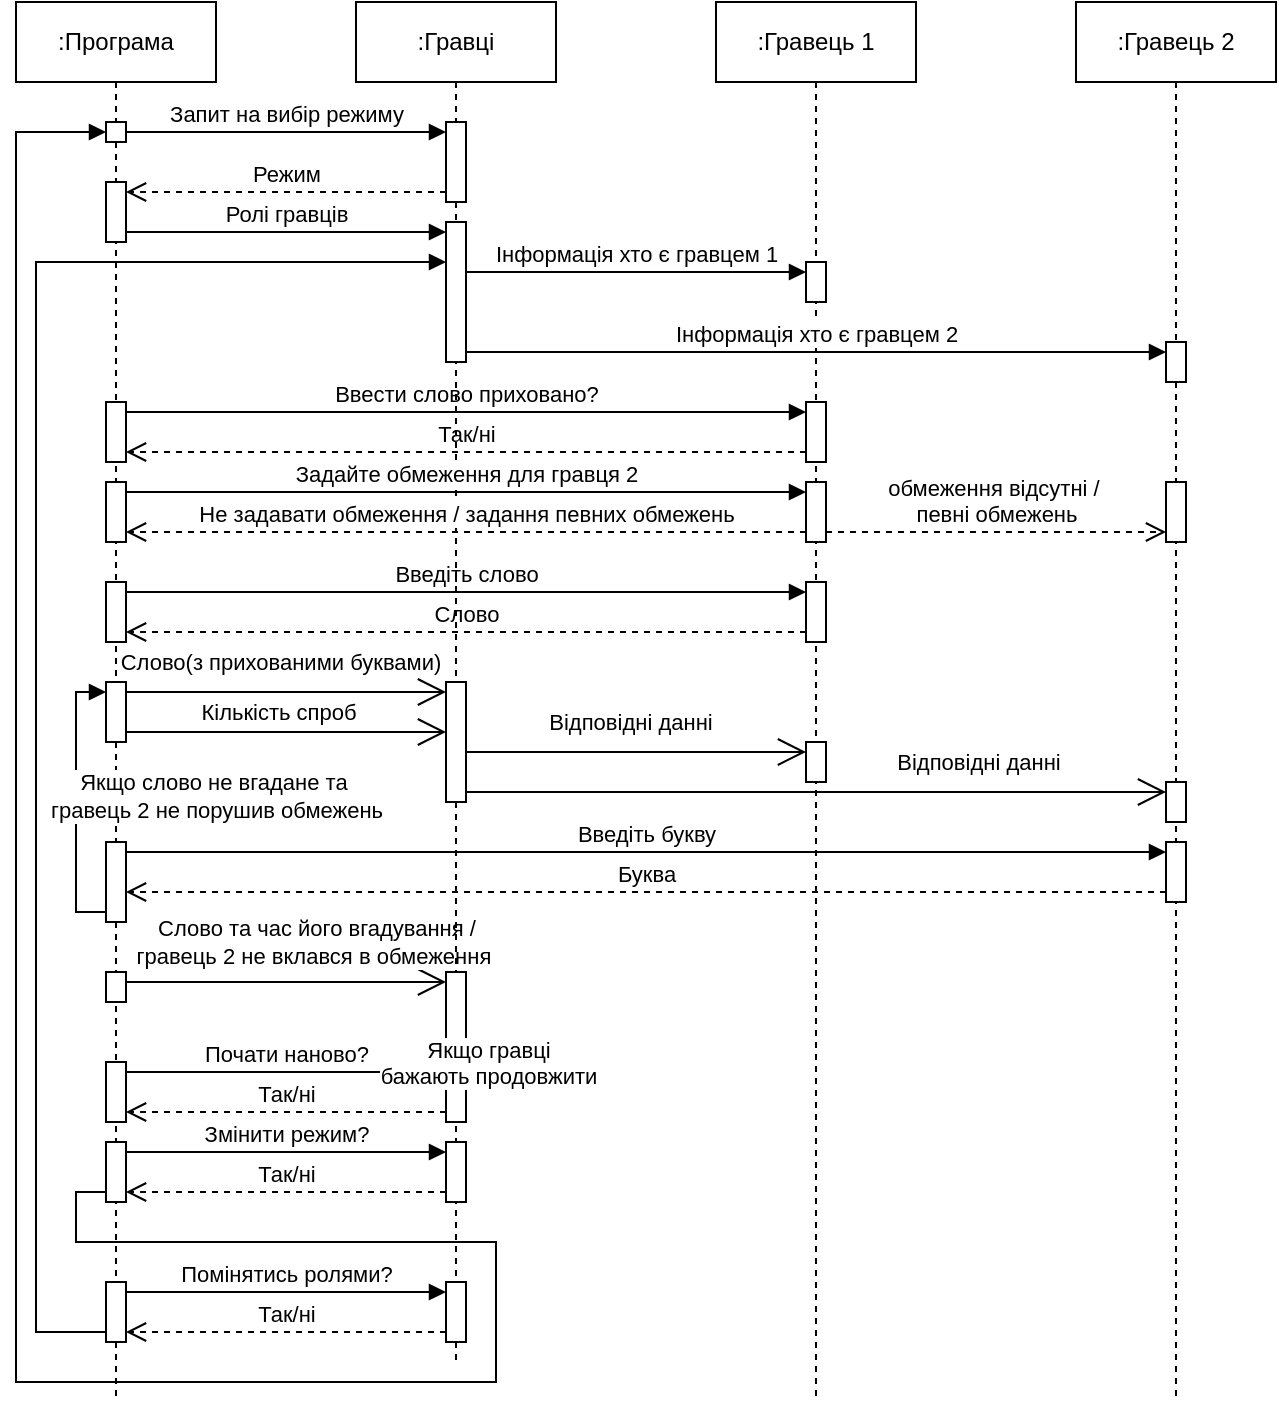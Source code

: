 <mxfile version="24.4.8" type="device">
  <diagram name="Сторінка-1" id="0VCBmnG4zSiHfN8LXRYG">
    <mxGraphModel dx="2117" dy="522" grid="1" gridSize="10" guides="1" tooltips="1" connect="1" arrows="1" fold="1" page="1" pageScale="1" pageWidth="827" pageHeight="1169" math="0" shadow="0">
      <root>
        <mxCell id="0" />
        <mxCell id="1" parent="0" />
        <mxCell id="ayO3ANBrundDGQWFW1yn-4" value=":Гравець 1" style="shape=umlLifeline;perimeter=lifelinePerimeter;whiteSpace=wrap;html=1;container=1;dropTarget=0;collapsible=0;recursiveResize=0;outlineConnect=0;portConstraint=eastwest;newEdgeStyle={&quot;curved&quot;:0,&quot;rounded&quot;:0};" parent="1" vertex="1">
          <mxGeometry x="140" y="10" width="100" height="700" as="geometry" />
        </mxCell>
        <mxCell id="ayO3ANBrundDGQWFW1yn-13" value="" style="html=1;points=[[0,0,0,0,5],[0,1,0,0,-5],[1,0,0,0,5],[1,1,0,0,-5]];perimeter=orthogonalPerimeter;outlineConnect=0;targetShapes=umlLifeline;portConstraint=eastwest;newEdgeStyle={&quot;curved&quot;:0,&quot;rounded&quot;:0};" parent="ayO3ANBrundDGQWFW1yn-4" vertex="1">
          <mxGeometry x="45" y="200" width="10" height="30" as="geometry" />
        </mxCell>
        <mxCell id="ayO3ANBrundDGQWFW1yn-22" value="" style="html=1;points=[[0,0,0,0,5],[0,1,0,0,-5],[1,0,0,0,5],[1,1,0,0,-5]];perimeter=orthogonalPerimeter;outlineConnect=0;targetShapes=umlLifeline;portConstraint=eastwest;newEdgeStyle={&quot;curved&quot;:0,&quot;rounded&quot;:0};" parent="ayO3ANBrundDGQWFW1yn-4" vertex="1">
          <mxGeometry x="45" y="290" width="10" height="30" as="geometry" />
        </mxCell>
        <mxCell id="HiNnipv75Am5VnsyB86V-12" value="" style="html=1;points=[[0,0,0,0,5],[0,1,0,0,-5],[1,0,0,0,5],[1,1,0,0,-5]];perimeter=orthogonalPerimeter;outlineConnect=0;targetShapes=umlLifeline;portConstraint=eastwest;newEdgeStyle={&quot;curved&quot;:0,&quot;rounded&quot;:0};" parent="ayO3ANBrundDGQWFW1yn-4" vertex="1">
          <mxGeometry x="45" y="130" width="10" height="20" as="geometry" />
        </mxCell>
        <mxCell id="HiNnipv75Am5VnsyB86V-27" value="" style="html=1;points=[[0,0,0,0,5],[0,1,0,0,-5],[1,0,0,0,5],[1,1,0,0,-5]];perimeter=orthogonalPerimeter;outlineConnect=0;targetShapes=umlLifeline;portConstraint=eastwest;newEdgeStyle={&quot;curved&quot;:0,&quot;rounded&quot;:0};" parent="ayO3ANBrundDGQWFW1yn-4" vertex="1">
          <mxGeometry x="45" y="240" width="10" height="30" as="geometry" />
        </mxCell>
        <mxCell id="HiNnipv75Am5VnsyB86V-34" value="" style="html=1;points=[[0,0,0,0,5],[0,1,0,0,-5],[1,0,0,0,5],[1,1,0,0,-5]];perimeter=orthogonalPerimeter;outlineConnect=0;targetShapes=umlLifeline;portConstraint=eastwest;newEdgeStyle={&quot;curved&quot;:0,&quot;rounded&quot;:0};" parent="ayO3ANBrundDGQWFW1yn-4" vertex="1">
          <mxGeometry x="45" y="370" width="10" height="20" as="geometry" />
        </mxCell>
        <mxCell id="ayO3ANBrundDGQWFW1yn-5" value=":Програма" style="shape=umlLifeline;perimeter=lifelinePerimeter;whiteSpace=wrap;html=1;container=1;dropTarget=0;collapsible=0;recursiveResize=0;outlineConnect=0;portConstraint=eastwest;newEdgeStyle={&quot;curved&quot;:0,&quot;rounded&quot;:0};" parent="1" vertex="1">
          <mxGeometry x="-210" y="10" width="100" height="700" as="geometry" />
        </mxCell>
        <mxCell id="HiNnipv75Am5VnsyB86V-8" value="" style="html=1;points=[[0,0,0,0,5],[0,1,0,0,-5],[1,0,0,0,5],[1,1,0,0,-5]];perimeter=orthogonalPerimeter;outlineConnect=0;targetShapes=umlLifeline;portConstraint=eastwest;newEdgeStyle={&quot;curved&quot;:0,&quot;rounded&quot;:0};" parent="ayO3ANBrundDGQWFW1yn-5" vertex="1">
          <mxGeometry x="45" y="90" width="10" height="30" as="geometry" />
        </mxCell>
        <mxCell id="HiNnipv75Am5VnsyB86V-23" value="" style="html=1;points=[[0,0,0,0,5],[0,1,0,0,-5],[1,0,0,0,5],[1,1,0,0,-5]];perimeter=orthogonalPerimeter;outlineConnect=0;targetShapes=umlLifeline;portConstraint=eastwest;newEdgeStyle={&quot;curved&quot;:0,&quot;rounded&quot;:0};" parent="ayO3ANBrundDGQWFW1yn-5" vertex="1">
          <mxGeometry x="45" y="200" width="10" height="30" as="geometry" />
        </mxCell>
        <mxCell id="HiNnipv75Am5VnsyB86V-26" value="" style="html=1;points=[[0,0,0,0,5],[0,1,0,0,-5],[1,0,0,0,5],[1,1,0,0,-5]];perimeter=orthogonalPerimeter;outlineConnect=0;targetShapes=umlLifeline;portConstraint=eastwest;newEdgeStyle={&quot;curved&quot;:0,&quot;rounded&quot;:0};" parent="ayO3ANBrundDGQWFW1yn-5" vertex="1">
          <mxGeometry x="45" y="240" width="10" height="30" as="geometry" />
        </mxCell>
        <mxCell id="ayO3ANBrundDGQWFW1yn-16" value="" style="html=1;points=[[0,0,0,0,5],[0,1,0,0,-5],[1,0,0,0,5],[1,1,0,0,-5]];perimeter=orthogonalPerimeter;outlineConnect=0;targetShapes=umlLifeline;portConstraint=eastwest;newEdgeStyle={&quot;curved&quot;:0,&quot;rounded&quot;:0};" parent="ayO3ANBrundDGQWFW1yn-5" vertex="1">
          <mxGeometry x="45" y="290" width="10" height="30" as="geometry" />
        </mxCell>
        <mxCell id="ayO3ANBrundDGQWFW1yn-28" value="" style="html=1;points=[[0,0,0,0,5],[0,1,0,0,-5],[1,0,0,0,5],[1,1,0,0,-5]];perimeter=orthogonalPerimeter;outlineConnect=0;targetShapes=umlLifeline;portConstraint=eastwest;newEdgeStyle={&quot;curved&quot;:0,&quot;rounded&quot;:0};" parent="ayO3ANBrundDGQWFW1yn-5" vertex="1">
          <mxGeometry x="45" y="420" width="10" height="40" as="geometry" />
        </mxCell>
        <mxCell id="HiNnipv75Am5VnsyB86V-32" value="" style="html=1;points=[[0,0,0,0,5],[0,1,0,0,-5],[1,0,0,0,5],[1,1,0,0,-5]];perimeter=orthogonalPerimeter;outlineConnect=0;targetShapes=umlLifeline;portConstraint=eastwest;newEdgeStyle={&quot;curved&quot;:0,&quot;rounded&quot;:0};" parent="ayO3ANBrundDGQWFW1yn-5" vertex="1">
          <mxGeometry x="45" y="340" width="10" height="30" as="geometry" />
        </mxCell>
        <mxCell id="ayO3ANBrundDGQWFW1yn-33" value="" style="html=1;verticalAlign=bottom;endArrow=block;curved=0;rounded=0;exitX=0;exitY=1;exitDx=0;exitDy=-5;exitPerimeter=0;entryX=0;entryY=0;entryDx=0;entryDy=5;entryPerimeter=0;" parent="ayO3ANBrundDGQWFW1yn-5" source="ayO3ANBrundDGQWFW1yn-28" target="HiNnipv75Am5VnsyB86V-32" edge="1">
          <mxGeometry x="-0.471" y="41" width="80" relative="1" as="geometry">
            <mxPoint x="-5" y="430" as="sourcePoint" />
            <mxPoint x="-40" y="470" as="targetPoint" />
            <Array as="points">
              <mxPoint x="30" y="455" />
              <mxPoint x="30" y="345" />
            </Array>
            <mxPoint x="1" y="10" as="offset" />
          </mxGeometry>
        </mxCell>
        <mxCell id="DVDMz_QT3QRfBL2Ckve8-11" value="Якщо слово&amp;nbsp;&lt;span style=&quot;background-color: initial;&quot;&gt;не&amp;nbsp;&lt;/span&gt;&lt;span style=&quot;background-color: initial;&quot;&gt;вгадане&amp;nbsp;&lt;/span&gt;&lt;span style=&quot;background-color: initial;&quot;&gt;та&amp;nbsp;&lt;/span&gt;&lt;div&gt;&lt;span style=&quot;background-color: initial;&quot;&gt;гравець 2 не&amp;nbsp;&lt;/span&gt;&lt;span style=&quot;background-color: initial;&quot;&gt;порушив обмежень&lt;/span&gt;&lt;/div&gt;" style="edgeLabel;html=1;align=center;verticalAlign=middle;resizable=0;points=[];" parent="ayO3ANBrundDGQWFW1yn-33" vertex="1" connectable="0">
          <mxGeometry x="-0.362" y="-2" relative="1" as="geometry">
            <mxPoint x="68" y="-29" as="offset" />
          </mxGeometry>
        </mxCell>
        <mxCell id="DVDMz_QT3QRfBL2Ckve8-5" value="" style="html=1;points=[[0,0,0,0,5],[0,1,0,0,-5],[1,0,0,0,5],[1,1,0,0,-5]];perimeter=orthogonalPerimeter;outlineConnect=0;targetShapes=umlLifeline;portConstraint=eastwest;newEdgeStyle={&quot;curved&quot;:0,&quot;rounded&quot;:0};direction=west;" parent="ayO3ANBrundDGQWFW1yn-5" vertex="1">
          <mxGeometry x="45" y="485" width="10" height="15" as="geometry" />
        </mxCell>
        <mxCell id="HiNnipv75Am5VnsyB86V-52" value="" style="html=1;points=[[0,0,0,0,5],[0,1,0,0,-5],[1,0,0,0,5],[1,1,0,0,-5]];perimeter=orthogonalPerimeter;outlineConnect=0;targetShapes=umlLifeline;portConstraint=eastwest;newEdgeStyle={&quot;curved&quot;:0,&quot;rounded&quot;:0};" parent="ayO3ANBrundDGQWFW1yn-5" vertex="1">
          <mxGeometry x="45" y="530" width="10" height="30" as="geometry" />
        </mxCell>
        <mxCell id="PEfSHEoAd59n0wqod7Ew-5" value="" style="html=1;points=[[0,0,0,0,5],[0,1,0,0,-5],[1,0,0,0,5],[1,1,0,0,-5]];perimeter=orthogonalPerimeter;outlineConnect=0;targetShapes=umlLifeline;portConstraint=eastwest;newEdgeStyle={&quot;curved&quot;:0,&quot;rounded&quot;:0};" parent="ayO3ANBrundDGQWFW1yn-5" vertex="1">
          <mxGeometry x="45" y="60" width="10" height="10" as="geometry" />
        </mxCell>
        <mxCell id="PEfSHEoAd59n0wqod7Ew-6" value="" style="html=1;points=[[0,0,0,0,5],[0,1,0,0,-5],[1,0,0,0,5],[1,1,0,0,-5]];perimeter=orthogonalPerimeter;outlineConnect=0;targetShapes=umlLifeline;portConstraint=eastwest;newEdgeStyle={&quot;curved&quot;:0,&quot;rounded&quot;:0};" parent="ayO3ANBrundDGQWFW1yn-5" vertex="1">
          <mxGeometry x="45" y="570" width="10" height="30" as="geometry" />
        </mxCell>
        <mxCell id="PEfSHEoAd59n0wqod7Ew-7" value="" style="html=1;points=[[0,0,0,0,5],[0,1,0,0,-5],[1,0,0,0,5],[1,1,0,0,-5]];perimeter=orthogonalPerimeter;outlineConnect=0;targetShapes=umlLifeline;portConstraint=eastwest;newEdgeStyle={&quot;curved&quot;:0,&quot;rounded&quot;:0};" parent="ayO3ANBrundDGQWFW1yn-5" vertex="1">
          <mxGeometry x="45" y="640" width="10" height="30" as="geometry" />
        </mxCell>
        <mxCell id="ayO3ANBrundDGQWFW1yn-6" value=":Гравець 2" style="shape=umlLifeline;perimeter=lifelinePerimeter;whiteSpace=wrap;html=1;container=1;dropTarget=0;collapsible=0;recursiveResize=0;outlineConnect=0;portConstraint=eastwest;newEdgeStyle={&quot;curved&quot;:0,&quot;rounded&quot;:0};" parent="1" vertex="1">
          <mxGeometry x="320" y="10" width="100" height="700" as="geometry" />
        </mxCell>
        <mxCell id="ayO3ANBrundDGQWFW1yn-29" value="" style="html=1;points=[[0,0,0,0,5],[0,1,0,0,-5],[1,0,0,0,5],[1,1,0,0,-5]];perimeter=orthogonalPerimeter;outlineConnect=0;targetShapes=umlLifeline;portConstraint=eastwest;newEdgeStyle={&quot;curved&quot;:0,&quot;rounded&quot;:0};" parent="ayO3ANBrundDGQWFW1yn-6" vertex="1">
          <mxGeometry x="45" y="420" width="10" height="30" as="geometry" />
        </mxCell>
        <mxCell id="HiNnipv75Am5VnsyB86V-18" value="" style="html=1;points=[[0,0,0,0,5],[0,1,0,0,-5],[1,0,0,0,5],[1,1,0,0,-5]];perimeter=orthogonalPerimeter;outlineConnect=0;targetShapes=umlLifeline;portConstraint=eastwest;newEdgeStyle={&quot;curved&quot;:0,&quot;rounded&quot;:0};" parent="ayO3ANBrundDGQWFW1yn-6" vertex="1">
          <mxGeometry x="45" y="170" width="10" height="20" as="geometry" />
        </mxCell>
        <mxCell id="HiNnipv75Am5VnsyB86V-30" value="" style="html=1;points=[[0,0,0,0,5],[0,1,0,0,-5],[1,0,0,0,5],[1,1,0,0,-5]];perimeter=orthogonalPerimeter;outlineConnect=0;targetShapes=umlLifeline;portConstraint=eastwest;newEdgeStyle={&quot;curved&quot;:0,&quot;rounded&quot;:0};" parent="ayO3ANBrundDGQWFW1yn-6" vertex="1">
          <mxGeometry x="45" y="240" width="10" height="30" as="geometry" />
        </mxCell>
        <mxCell id="HiNnipv75Am5VnsyB86V-35" value="" style="html=1;points=[[0,0,0,0,5],[0,1,0,0,-5],[1,0,0,0,5],[1,1,0,0,-5]];perimeter=orthogonalPerimeter;outlineConnect=0;targetShapes=umlLifeline;portConstraint=eastwest;newEdgeStyle={&quot;curved&quot;:0,&quot;rounded&quot;:0};" parent="ayO3ANBrundDGQWFW1yn-6" vertex="1">
          <mxGeometry x="45" y="390" width="10" height="20" as="geometry" />
        </mxCell>
        <mxCell id="ayO3ANBrundDGQWFW1yn-14" value="Ввести слово приховано?" style="html=1;verticalAlign=bottom;endArrow=block;curved=0;rounded=0;entryX=0;entryY=0;entryDx=0;entryDy=5;exitX=1;exitY=0;exitDx=0;exitDy=5;exitPerimeter=0;entryPerimeter=0;" parent="1" source="HiNnipv75Am5VnsyB86V-23" target="ayO3ANBrundDGQWFW1yn-13" edge="1">
          <mxGeometry relative="1" as="geometry">
            <mxPoint x="265" y="165" as="sourcePoint" />
          </mxGeometry>
        </mxCell>
        <mxCell id="ayO3ANBrundDGQWFW1yn-15" value="Так/ні" style="html=1;verticalAlign=bottom;endArrow=open;dashed=1;endSize=8;curved=0;rounded=0;exitX=0;exitY=1;exitDx=0;exitDy=-5;exitPerimeter=0;entryX=1;entryY=1;entryDx=0;entryDy=-5;entryPerimeter=0;" parent="1" source="ayO3ANBrundDGQWFW1yn-13" target="HiNnipv75Am5VnsyB86V-23" edge="1">
          <mxGeometry relative="1" as="geometry">
            <mxPoint x="265" y="235" as="targetPoint" />
          </mxGeometry>
        </mxCell>
        <mxCell id="ayO3ANBrundDGQWFW1yn-20" value="Введіть слово" style="html=1;verticalAlign=bottom;endArrow=block;curved=0;rounded=0;exitX=1;exitY=0;exitDx=0;exitDy=5;exitPerimeter=0;entryX=0;entryY=0;entryDx=0;entryDy=5;entryPerimeter=0;" parent="1" source="ayO3ANBrundDGQWFW1yn-16" target="ayO3ANBrundDGQWFW1yn-22" edge="1">
          <mxGeometry width="80" relative="1" as="geometry">
            <mxPoint x="330" y="260" as="sourcePoint" />
            <mxPoint x="190" y="305" as="targetPoint" />
            <Array as="points" />
          </mxGeometry>
        </mxCell>
        <mxCell id="ayO3ANBrundDGQWFW1yn-24" value="Слово" style="html=1;verticalAlign=bottom;endArrow=open;dashed=1;endSize=8;curved=0;rounded=0;exitX=0;exitY=1;exitDx=0;exitDy=-5;entryX=1;entryY=1;entryDx=0;entryDy=-5;entryPerimeter=0;exitPerimeter=0;" parent="1" source="ayO3ANBrundDGQWFW1yn-22" target="ayO3ANBrundDGQWFW1yn-16" edge="1">
          <mxGeometry relative="1" as="geometry">
            <mxPoint x="290" y="255" as="targetPoint" />
          </mxGeometry>
        </mxCell>
        <mxCell id="ayO3ANBrundDGQWFW1yn-30" value="Введіть букву" style="html=1;verticalAlign=bottom;endArrow=block;curved=0;rounded=0;entryX=0;entryY=0;entryDx=0;entryDy=5;exitX=1;exitY=0;exitDx=0;exitDy=5;exitPerimeter=0;entryPerimeter=0;" parent="1" source="ayO3ANBrundDGQWFW1yn-28" target="ayO3ANBrundDGQWFW1yn-29" edge="1">
          <mxGeometry relative="1" as="geometry">
            <mxPoint x="-100" y="450" as="sourcePoint" />
            <mxPoint x="70" y="450" as="targetPoint" />
          </mxGeometry>
        </mxCell>
        <mxCell id="ayO3ANBrundDGQWFW1yn-31" value="Буква" style="html=1;verticalAlign=bottom;endArrow=open;dashed=1;endSize=8;curved=0;rounded=0;exitX=0;exitY=1;exitDx=0;exitDy=-5;" parent="1" source="ayO3ANBrundDGQWFW1yn-29" target="ayO3ANBrundDGQWFW1yn-28" edge="1">
          <mxGeometry relative="1" as="geometry">
            <mxPoint x="375" y="335" as="targetPoint" />
          </mxGeometry>
        </mxCell>
        <mxCell id="ayO3ANBrundDGQWFW1yn-42" value="" style="endArrow=open;endFill=1;endSize=12;html=1;rounded=0;exitX=1;exitY=0;exitDx=0;exitDy=5;exitPerimeter=0;entryX=0;entryY=0;entryDx=0;entryDy=5;entryPerimeter=0;" parent="1" source="HiNnipv75Am5VnsyB86V-32" target="HiNnipv75Am5VnsyB86V-33" edge="1">
          <mxGeometry width="160" relative="1" as="geometry">
            <mxPoint x="-155" y="363" as="sourcePoint" />
            <mxPoint x="5.0" y="363" as="targetPoint" />
          </mxGeometry>
        </mxCell>
        <mxCell id="ayO3ANBrundDGQWFW1yn-44" value="Слово(з прихованими буквами)" style="edgeLabel;html=1;align=center;verticalAlign=middle;resizable=0;points=[];" parent="ayO3ANBrundDGQWFW1yn-42" vertex="1" connectable="0">
          <mxGeometry x="-0.025" y="1" relative="1" as="geometry">
            <mxPoint x="-1" y="-14" as="offset" />
          </mxGeometry>
        </mxCell>
        <mxCell id="ayO3ANBrundDGQWFW1yn-46" value="" style="endArrow=open;endFill=1;endSize=12;html=1;rounded=0;exitX=1;exitY=1;exitDx=0;exitDy=-5;exitPerimeter=0;" parent="1" source="HiNnipv75Am5VnsyB86V-32" target="HiNnipv75Am5VnsyB86V-33" edge="1">
          <mxGeometry width="160" relative="1" as="geometry">
            <mxPoint x="-155" y="380" as="sourcePoint" />
            <mxPoint y="380" as="targetPoint" />
          </mxGeometry>
        </mxCell>
        <mxCell id="ayO3ANBrundDGQWFW1yn-47" value="Кількість спроб" style="edgeLabel;html=1;align=center;verticalAlign=middle;resizable=0;points=[];" parent="ayO3ANBrundDGQWFW1yn-46" vertex="1" connectable="0">
          <mxGeometry x="-0.025" y="1" relative="1" as="geometry">
            <mxPoint x="-2" y="-9" as="offset" />
          </mxGeometry>
        </mxCell>
        <mxCell id="ayO3ANBrundDGQWFW1yn-48" value="" style="endArrow=open;endFill=1;endSize=12;html=1;rounded=0;exitX=0;exitY=1;exitDx=0;exitDy=-5;exitPerimeter=0;entryX=0;entryY=0;entryDx=0;entryDy=5;entryPerimeter=0;" parent="1" source="DVDMz_QT3QRfBL2Ckve8-5" target="HiNnipv75Am5VnsyB86V-45" edge="1">
          <mxGeometry width="160" relative="1" as="geometry">
            <mxPoint x="-70" y="520" as="sourcePoint" />
            <mxPoint x="-70" y="495" as="targetPoint" />
          </mxGeometry>
        </mxCell>
        <mxCell id="ayO3ANBrundDGQWFW1yn-49" value="Слово та час його вгадування /&lt;div&gt;гравець 2 не вклався в обмеження&amp;nbsp;&lt;/div&gt;" style="edgeLabel;html=1;align=center;verticalAlign=middle;resizable=0;points=[];" parent="ayO3ANBrundDGQWFW1yn-48" vertex="1" connectable="0">
          <mxGeometry x="-0.025" y="1" relative="1" as="geometry">
            <mxPoint x="17" y="-19" as="offset" />
          </mxGeometry>
        </mxCell>
        <mxCell id="HiNnipv75Am5VnsyB86V-1" value=":Гравці" style="shape=umlLifeline;perimeter=lifelinePerimeter;whiteSpace=wrap;html=1;container=1;dropTarget=0;collapsible=0;recursiveResize=0;outlineConnect=0;portConstraint=eastwest;newEdgeStyle={&quot;curved&quot;:0,&quot;rounded&quot;:0};" parent="1" vertex="1">
          <mxGeometry x="-40" y="10" width="100" height="680" as="geometry" />
        </mxCell>
        <mxCell id="HiNnipv75Am5VnsyB86V-5" value="" style="html=1;points=[[0,0,0,0,5],[0,1,0,0,-5],[1,0,0,0,5],[1,1,0,0,-5]];perimeter=orthogonalPerimeter;outlineConnect=0;targetShapes=umlLifeline;portConstraint=eastwest;newEdgeStyle={&quot;curved&quot;:0,&quot;rounded&quot;:0};" parent="HiNnipv75Am5VnsyB86V-1" vertex="1">
          <mxGeometry x="45" y="60" width="10" height="40" as="geometry" />
        </mxCell>
        <mxCell id="HiNnipv75Am5VnsyB86V-11" value="" style="html=1;points=[[0,0,0,0,5],[0,1,0,0,-5],[1,0,0,0,5],[1,1,0,0,-5]];perimeter=orthogonalPerimeter;outlineConnect=0;targetShapes=umlLifeline;portConstraint=eastwest;newEdgeStyle={&quot;curved&quot;:0,&quot;rounded&quot;:0};" parent="HiNnipv75Am5VnsyB86V-1" vertex="1">
          <mxGeometry x="45" y="110" width="10" height="70" as="geometry" />
        </mxCell>
        <mxCell id="HiNnipv75Am5VnsyB86V-33" value="" style="html=1;points=[[0,0,0,0,5],[0,1,0,0,-5],[1,0,0,0,5],[1,1,0,0,-5]];perimeter=orthogonalPerimeter;outlineConnect=0;targetShapes=umlLifeline;portConstraint=eastwest;newEdgeStyle={&quot;curved&quot;:0,&quot;rounded&quot;:0};" parent="HiNnipv75Am5VnsyB86V-1" vertex="1">
          <mxGeometry x="45" y="340" width="10" height="60" as="geometry" />
        </mxCell>
        <mxCell id="HiNnipv75Am5VnsyB86V-45" value="" style="html=1;points=[[0,0,0,0,5],[0,1,0,0,-5],[1,0,0,0,5],[1,1,0,0,-5]];perimeter=orthogonalPerimeter;outlineConnect=0;targetShapes=umlLifeline;portConstraint=eastwest;newEdgeStyle={&quot;curved&quot;:0,&quot;rounded&quot;:0};" parent="HiNnipv75Am5VnsyB86V-1" vertex="1">
          <mxGeometry x="45" y="485" width="10" height="35" as="geometry" />
        </mxCell>
        <mxCell id="HiNnipv75Am5VnsyB86V-53" value="" style="html=1;points=[[0,0,0,0,5],[0,1,0,0,-5],[1,0,0,0,5],[1,1,0,0,-5]];perimeter=orthogonalPerimeter;outlineConnect=0;targetShapes=umlLifeline;portConstraint=eastwest;newEdgeStyle={&quot;curved&quot;:0,&quot;rounded&quot;:0};" parent="HiNnipv75Am5VnsyB86V-1" vertex="1">
          <mxGeometry x="45" y="530" width="10" height="30" as="geometry" />
        </mxCell>
        <mxCell id="HiNnipv75Am5VnsyB86V-59" value="" style="html=1;points=[[0,0,0,0,5],[0,1,0,0,-5],[1,0,0,0,5],[1,1,0,0,-5]];perimeter=orthogonalPerimeter;outlineConnect=0;targetShapes=umlLifeline;portConstraint=eastwest;newEdgeStyle={&quot;curved&quot;:0,&quot;rounded&quot;:0};" parent="HiNnipv75Am5VnsyB86V-1" vertex="1">
          <mxGeometry x="45" y="640" width="10" height="30" as="geometry" />
        </mxCell>
        <mxCell id="PEfSHEoAd59n0wqod7Ew-1" value="" style="html=1;points=[[0,0,0,0,5],[0,1,0,0,-5],[1,0,0,0,5],[1,1,0,0,-5]];perimeter=orthogonalPerimeter;outlineConnect=0;targetShapes=umlLifeline;portConstraint=eastwest;newEdgeStyle={&quot;curved&quot;:0,&quot;rounded&quot;:0};" parent="HiNnipv75Am5VnsyB86V-1" vertex="1">
          <mxGeometry x="45" y="570" width="10" height="30" as="geometry" />
        </mxCell>
        <mxCell id="PEfSHEoAd59n0wqod7Ew-2" value="Змінити режим?" style="html=1;verticalAlign=bottom;endArrow=block;curved=0;rounded=0;entryX=0;entryY=0;entryDx=0;entryDy=5;exitX=1;exitY=0;exitDx=0;exitDy=5;exitPerimeter=0;" parent="HiNnipv75Am5VnsyB86V-1" target="PEfSHEoAd59n0wqod7Ew-1" edge="1">
          <mxGeometry relative="1" as="geometry">
            <mxPoint x="-115" y="575" as="sourcePoint" />
            <mxPoint as="offset" />
          </mxGeometry>
        </mxCell>
        <mxCell id="PEfSHEoAd59n0wqod7Ew-3" value="Так/ні" style="html=1;verticalAlign=bottom;endArrow=open;dashed=1;endSize=8;curved=0;rounded=0;exitX=0;exitY=1;exitDx=0;exitDy=-5;" parent="HiNnipv75Am5VnsyB86V-1" source="PEfSHEoAd59n0wqod7Ew-1" edge="1">
          <mxGeometry relative="1" as="geometry">
            <mxPoint x="-115" y="595" as="targetPoint" />
          </mxGeometry>
        </mxCell>
        <mxCell id="HiNnipv75Am5VnsyB86V-6" value="Запит на вибір режиму" style="html=1;verticalAlign=bottom;endArrow=block;curved=0;rounded=0;entryX=0;entryY=0;entryDx=0;entryDy=5;exitX=1;exitY=0;exitDx=0;exitDy=5;exitPerimeter=0;" parent="1" source="PEfSHEoAd59n0wqod7Ew-5" target="HiNnipv75Am5VnsyB86V-5" edge="1">
          <mxGeometry relative="1" as="geometry">
            <mxPoint x="-150" y="75" as="sourcePoint" />
          </mxGeometry>
        </mxCell>
        <mxCell id="HiNnipv75Am5VnsyB86V-7" value="Режим" style="html=1;verticalAlign=bottom;endArrow=open;dashed=1;endSize=8;curved=0;rounded=0;exitX=0;exitY=1;exitDx=0;exitDy=-5;entryX=1;entryY=0;entryDx=0;entryDy=5;entryPerimeter=0;" parent="1" source="HiNnipv75Am5VnsyB86V-5" target="HiNnipv75Am5VnsyB86V-8" edge="1">
          <mxGeometry relative="1" as="geometry">
            <mxPoint x="-65" y="125" as="targetPoint" />
          </mxGeometry>
        </mxCell>
        <mxCell id="HiNnipv75Am5VnsyB86V-10" value="Ролі гравців" style="html=1;verticalAlign=bottom;endArrow=block;curved=0;rounded=0;exitX=1;exitY=1;exitDx=0;exitDy=-5;exitPerimeter=0;entryX=0;entryY=0;entryDx=0;entryDy=5;entryPerimeter=0;" parent="1" source="HiNnipv75Am5VnsyB86V-8" target="HiNnipv75Am5VnsyB86V-11" edge="1">
          <mxGeometry width="80" relative="1" as="geometry">
            <mxPoint x="-130" y="130" as="sourcePoint" />
            <mxPoint x="-50" y="145" as="targetPoint" />
          </mxGeometry>
        </mxCell>
        <mxCell id="HiNnipv75Am5VnsyB86V-14" value="Інформація хто є гравцем 1" style="html=1;verticalAlign=bottom;endArrow=block;curved=0;rounded=0;entryX=0;entryY=0;entryDx=0;entryDy=5;entryPerimeter=0;" parent="1" source="HiNnipv75Am5VnsyB86V-11" target="HiNnipv75Am5VnsyB86V-12" edge="1">
          <mxGeometry width="80" relative="1" as="geometry">
            <mxPoint x="70" y="160" as="sourcePoint" />
            <mxPoint x="150" y="160" as="targetPoint" />
          </mxGeometry>
        </mxCell>
        <mxCell id="HiNnipv75Am5VnsyB86V-17" value="Інформація хто є гравцем 2" style="html=1;verticalAlign=bottom;endArrow=block;curved=0;rounded=0;exitX=1;exitY=1;exitDx=0;exitDy=-5;exitPerimeter=0;entryX=0;entryY=0;entryDx=0;entryDy=5;entryPerimeter=0;" parent="1" source="HiNnipv75Am5VnsyB86V-11" target="HiNnipv75Am5VnsyB86V-18" edge="1">
          <mxGeometry width="80" relative="1" as="geometry">
            <mxPoint x="25" y="190" as="sourcePoint" />
            <mxPoint x="195" y="190" as="targetPoint" />
          </mxGeometry>
        </mxCell>
        <mxCell id="HiNnipv75Am5VnsyB86V-28" value="Задайте обмеження для гравця 2" style="html=1;verticalAlign=bottom;endArrow=block;curved=0;rounded=0;entryX=0;entryY=0;entryDx=0;entryDy=5;exitX=1;exitY=0;exitDx=0;exitDy=5;exitPerimeter=0;entryPerimeter=0;" parent="1" source="HiNnipv75Am5VnsyB86V-26" target="HiNnipv75Am5VnsyB86V-27" edge="1">
          <mxGeometry relative="1" as="geometry">
            <mxPoint x="-155" y="254.66" as="sourcePoint" />
            <mxPoint x="185" y="254.66" as="targetPoint" />
          </mxGeometry>
        </mxCell>
        <mxCell id="HiNnipv75Am5VnsyB86V-29" value="Не задавати обмеження / задання певних обмежень" style="html=1;verticalAlign=bottom;endArrow=open;dashed=1;endSize=8;curved=0;rounded=0;exitX=0;exitY=1;exitDx=0;exitDy=-5;exitPerimeter=0;entryX=1;entryY=1;entryDx=0;entryDy=-5;entryPerimeter=0;" parent="1" source="HiNnipv75Am5VnsyB86V-27" target="HiNnipv75Am5VnsyB86V-26" edge="1">
          <mxGeometry relative="1" as="geometry">
            <mxPoint x="-155" y="274.66" as="targetPoint" />
            <mxPoint x="185" y="274.66" as="sourcePoint" />
          </mxGeometry>
        </mxCell>
        <mxCell id="HiNnipv75Am5VnsyB86V-31" value="обмеження відсутні /&amp;nbsp;&lt;div&gt;певні обмежень&lt;/div&gt;" style="html=1;verticalAlign=bottom;endArrow=open;dashed=1;endSize=8;curved=0;rounded=0;exitX=1;exitY=1;exitDx=0;exitDy=-5;exitPerimeter=0;entryX=0;entryY=1;entryDx=0;entryDy=-5;entryPerimeter=0;" parent="1" source="HiNnipv75Am5VnsyB86V-27" target="HiNnipv75Am5VnsyB86V-30" edge="1">
          <mxGeometry relative="1" as="geometry">
            <mxPoint x="10" y="300" as="targetPoint" />
            <mxPoint x="350" y="300" as="sourcePoint" />
          </mxGeometry>
        </mxCell>
        <mxCell id="HiNnipv75Am5VnsyB86V-36" value="" style="endArrow=open;endFill=1;endSize=12;html=1;rounded=0;entryX=0;entryY=0;entryDx=0;entryDy=5;entryPerimeter=0;" parent="1" source="HiNnipv75Am5VnsyB86V-33" target="HiNnipv75Am5VnsyB86V-34" edge="1">
          <mxGeometry width="160" relative="1" as="geometry">
            <mxPoint x="90" y="390" as="sourcePoint" />
            <mxPoint x="250" y="390" as="targetPoint" />
          </mxGeometry>
        </mxCell>
        <mxCell id="HiNnipv75Am5VnsyB86V-37" value="Відповідні данні" style="edgeLabel;html=1;align=center;verticalAlign=middle;resizable=0;points=[];" parent="HiNnipv75Am5VnsyB86V-36" vertex="1" connectable="0">
          <mxGeometry x="-0.025" y="1" relative="1" as="geometry">
            <mxPoint x="-1" y="-14" as="offset" />
          </mxGeometry>
        </mxCell>
        <mxCell id="HiNnipv75Am5VnsyB86V-42" value="" style="endArrow=open;endFill=1;endSize=12;html=1;rounded=0;entryX=0;entryY=0;entryDx=0;entryDy=5;entryPerimeter=0;exitX=1;exitY=1;exitDx=0;exitDy=-5;exitPerimeter=0;" parent="1" source="HiNnipv75Am5VnsyB86V-33" target="HiNnipv75Am5VnsyB86V-35" edge="1">
          <mxGeometry width="160" relative="1" as="geometry">
            <mxPoint x="20" y="394.66" as="sourcePoint" />
            <mxPoint x="190" y="394.66" as="targetPoint" />
          </mxGeometry>
        </mxCell>
        <mxCell id="HiNnipv75Am5VnsyB86V-43" value="Відповідні данні" style="edgeLabel;html=1;align=center;verticalAlign=middle;resizable=0;points=[];" parent="HiNnipv75Am5VnsyB86V-42" vertex="1" connectable="0">
          <mxGeometry x="-0.025" y="1" relative="1" as="geometry">
            <mxPoint x="85" y="-14" as="offset" />
          </mxGeometry>
        </mxCell>
        <mxCell id="HiNnipv75Am5VnsyB86V-54" value="Почати наново?" style="html=1;verticalAlign=bottom;endArrow=block;curved=0;rounded=0;entryX=0;entryY=0;entryDx=0;entryDy=5;exitX=1;exitY=0;exitDx=0;exitDy=5;exitPerimeter=0;" parent="1" source="HiNnipv75Am5VnsyB86V-52" target="HiNnipv75Am5VnsyB86V-53" edge="1">
          <mxGeometry relative="1" as="geometry">
            <mxPoint x="-155" y="535" as="sourcePoint" />
          </mxGeometry>
        </mxCell>
        <mxCell id="HiNnipv75Am5VnsyB86V-55" value="Так/ні" style="html=1;verticalAlign=bottom;endArrow=open;dashed=1;endSize=8;curved=0;rounded=0;exitX=0;exitY=1;exitDx=0;exitDy=-5;" parent="1" source="HiNnipv75Am5VnsyB86V-53" target="HiNnipv75Am5VnsyB86V-52" edge="1">
          <mxGeometry relative="1" as="geometry">
            <mxPoint x="-65" y="620" as="targetPoint" />
          </mxGeometry>
        </mxCell>
        <mxCell id="HiNnipv75Am5VnsyB86V-62" value="Якщо гравці &lt;br&gt;бажають продовжити" style="html=1;verticalAlign=bottom;endArrow=block;curved=0;rounded=0;entryX=0;entryY=0;entryDx=0;entryDy=5;entryPerimeter=0;" parent="1" target="PEfSHEoAd59n0wqod7Ew-5" edge="1">
          <mxGeometry x="-0.594" y="54" relative="1" as="geometry">
            <mxPoint x="-165" y="605" as="sourcePoint" />
            <mxPoint x="5" y="100" as="targetPoint" />
            <Array as="points">
              <mxPoint x="-180" y="605" />
              <mxPoint x="-180" y="630" />
              <mxPoint x="30" y="630" />
              <mxPoint x="30" y="700" />
              <mxPoint x="-210" y="700" />
              <mxPoint x="-210" y="75" />
            </Array>
            <mxPoint x="-4" y="-20" as="offset" />
          </mxGeometry>
        </mxCell>
        <mxCell id="PEfSHEoAd59n0wqod7Ew-8" value="" style="html=1;verticalAlign=bottom;endArrow=block;curved=0;rounded=0;exitX=0;exitY=1;exitDx=0;exitDy=-5;exitPerimeter=0;" parent="1" source="PEfSHEoAd59n0wqod7Ew-7" target="HiNnipv75Am5VnsyB86V-11" edge="1">
          <mxGeometry width="80" relative="1" as="geometry">
            <mxPoint x="-320" y="600" as="sourcePoint" />
            <mxPoint y="140" as="targetPoint" />
            <Array as="points">
              <mxPoint x="-200" y="675" />
              <mxPoint x="-200" y="140" />
            </Array>
          </mxGeometry>
        </mxCell>
        <mxCell id="HiNnipv75Am5VnsyB86V-61" value="Так/ні" style="html=1;verticalAlign=bottom;endArrow=open;dashed=1;endSize=8;curved=0;rounded=0;exitX=0;exitY=1;exitDx=0;exitDy=-5;entryX=1;entryY=1;entryDx=0;entryDy=-5;entryPerimeter=0;" parent="1" source="HiNnipv75Am5VnsyB86V-59" target="PEfSHEoAd59n0wqod7Ew-7" edge="1">
          <mxGeometry relative="1" as="geometry">
            <mxPoint x="-155" y="645" as="targetPoint" />
          </mxGeometry>
        </mxCell>
        <mxCell id="HiNnipv75Am5VnsyB86V-60" value="Помінятись ролями?" style="html=1;verticalAlign=bottom;endArrow=block;curved=0;rounded=0;entryX=0;entryY=0;entryDx=0;entryDy=5;exitX=1;exitY=0;exitDx=0;exitDy=5;exitPerimeter=0;" parent="1" source="PEfSHEoAd59n0wqod7Ew-7" target="HiNnipv75Am5VnsyB86V-59" edge="1">
          <mxGeometry relative="1" as="geometry">
            <mxPoint x="-155" y="625" as="sourcePoint" />
          </mxGeometry>
        </mxCell>
      </root>
    </mxGraphModel>
  </diagram>
</mxfile>
